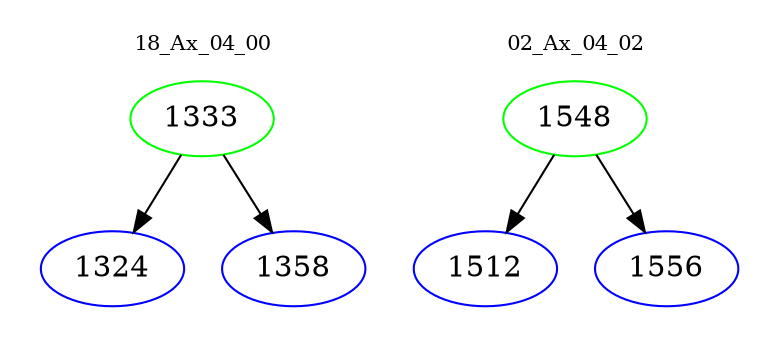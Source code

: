 digraph{
subgraph cluster_0 {
color = white
label = "18_Ax_04_00";
fontsize=10;
T0_1333 [label="1333", color="green"]
T0_1333 -> T0_1324 [color="black"]
T0_1324 [label="1324", color="blue"]
T0_1333 -> T0_1358 [color="black"]
T0_1358 [label="1358", color="blue"]
}
subgraph cluster_1 {
color = white
label = "02_Ax_04_02";
fontsize=10;
T1_1548 [label="1548", color="green"]
T1_1548 -> T1_1512 [color="black"]
T1_1512 [label="1512", color="blue"]
T1_1548 -> T1_1556 [color="black"]
T1_1556 [label="1556", color="blue"]
}
}
